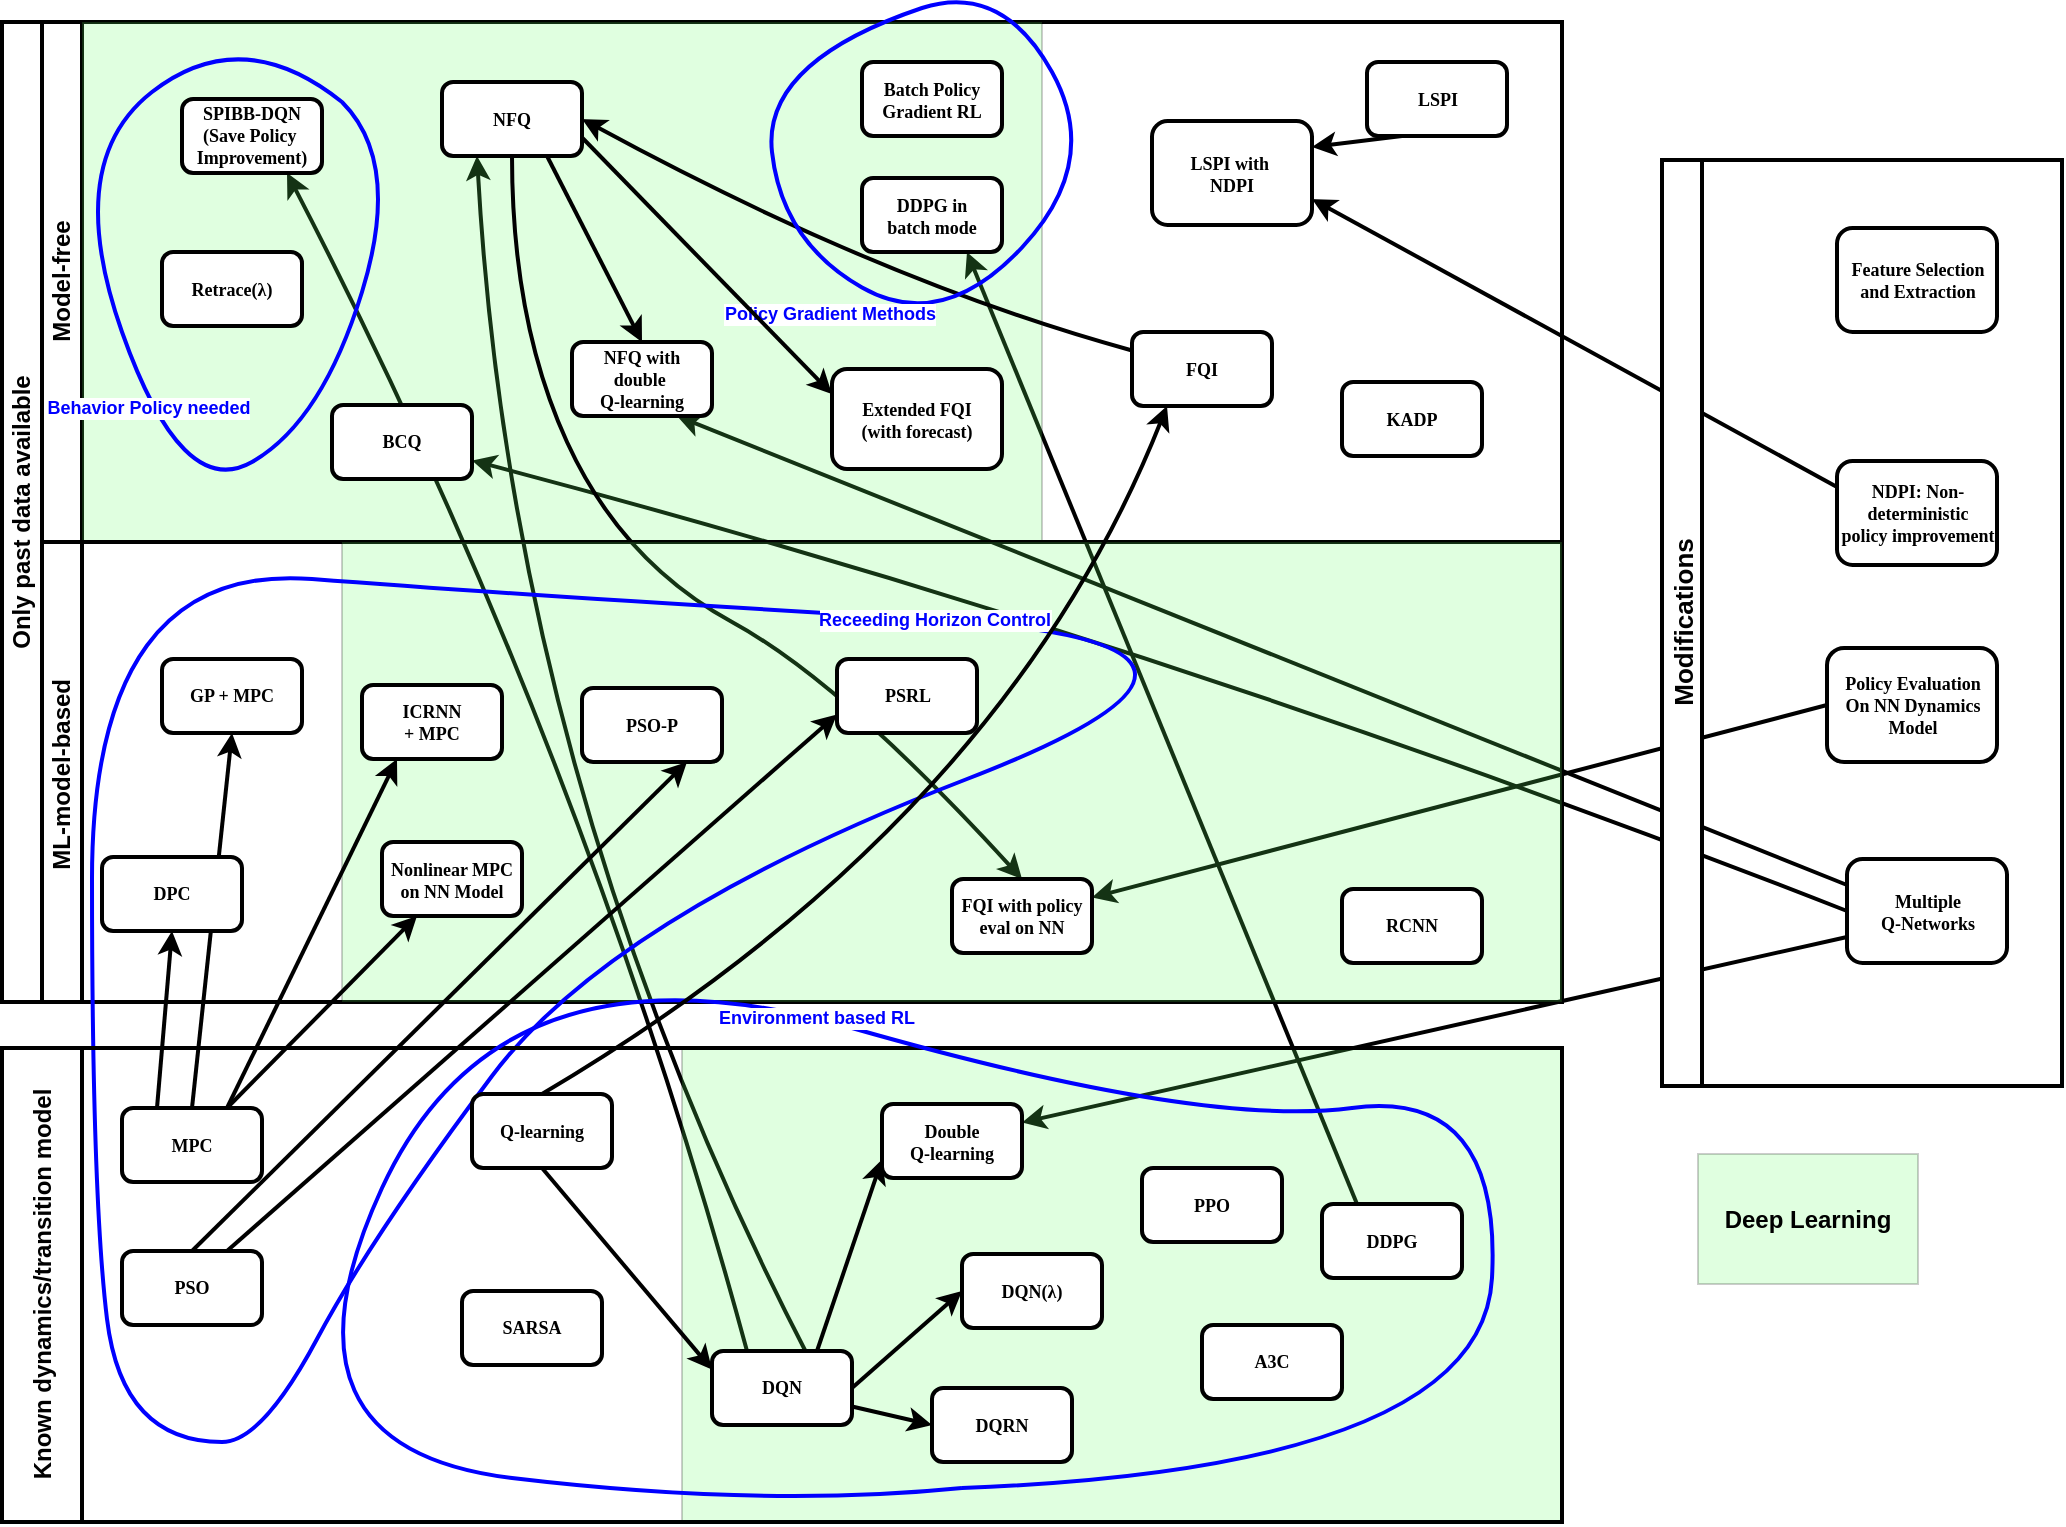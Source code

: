 <mxfile pages="1" version="11.2.1" type="device"><diagram name="Page-1" id="c7488fd3-1785-93aa-aadb-54a6760d102a"><mxGraphModel dx="1422" dy="884" grid="1" gridSize="10" guides="1" tooltips="1" connect="1" arrows="1" fold="1" page="1" pageScale="1" pageWidth="1100" pageHeight="850" background="#ffffff" math="0" shadow="0"><root><mxCell id="0"/><mxCell id="1" parent="0"/><mxCell id="QZUpM9EeNqJXYrGjNQqo-13" value="" style="endArrow=classic;html=1;exitX=0.5;exitY=0;exitDx=0;exitDy=0;entryX=0.5;entryY=1;entryDx=0;entryDy=0;strokeWidth=2;fontSize=9;fontStyle=1" parent="1" source="2b4e8129b02d487f-9" target="QZUpM9EeNqJXYrGjNQqo-12" edge="1"><mxGeometry width="50" height="50" relative="1" as="geometry"><mxPoint x="222.5" y="600" as="sourcePoint"/><mxPoint x="267.5" y="440" as="targetPoint"/></mxGeometry></mxCell><mxCell id="UrzXVg_td5p-aMK04flX-53" value="" style="endArrow=classic;html=1;strokeColor=#000000;strokeWidth=2;exitX=0.25;exitY=0;exitDx=0;exitDy=0;entryX=0.75;entryY=1;entryDx=0;entryDy=0;fontSize=9;fontStyle=1" parent="1" source="UrzXVg_td5p-aMK04flX-2" target="UrzXVg_td5p-aMK04flX-52" edge="1"><mxGeometry width="50" height="50" relative="1" as="geometry"><mxPoint x="90" y="860" as="sourcePoint"/><mxPoint x="140" y="810" as="targetPoint"/></mxGeometry></mxCell><mxCell id="UrzXVg_td5p-aMK04flX-85" value="" style="endArrow=classic;html=1;strokeColor=#000000;strokeWidth=2;fontSize=13;exitX=0;exitY=0.75;exitDx=0;exitDy=0;entryX=1;entryY=0.25;entryDx=0;entryDy=0;" parent="1" source="UrzXVg_td5p-aMK04flX-84" target="augKoII_26qxcyHbp96z-6" edge="1"><mxGeometry width="50" height="50" relative="1" as="geometry"><mxPoint x="100" y="860" as="sourcePoint"/><mxPoint x="150" y="810" as="targetPoint"/></mxGeometry></mxCell><mxCell id="UrzXVg_td5p-aMK04flX-13" value="" style="endArrow=classic;html=1;exitX=0;exitY=0.5;exitDx=0;exitDy=0;entryX=1;entryY=0.75;entryDx=0;entryDy=0;strokeWidth=2;fontSize=9;fontStyle=1;curved=1;" parent="1" source="UrzXVg_td5p-aMK04flX-84" target="UrzXVg_td5p-aMK04flX-10" edge="1"><mxGeometry width="50" height="50" relative="1" as="geometry"><mxPoint x="100" y="860" as="sourcePoint"/><mxPoint x="150" y="810" as="targetPoint"/><Array as="points"><mxPoint x="660" y="380"/></Array></mxGeometry></mxCell><mxCell id="UrzXVg_td5p-aMK04flX-87" value="" style="endArrow=classic;html=1;strokeColor=#000000;strokeWidth=2;fontSize=13;exitX=0;exitY=0.5;exitDx=0;exitDy=0;entryX=1;entryY=0.25;entryDx=0;entryDy=0;" parent="1" source="UrzXVg_td5p-aMK04flX-86" target="UrzXVg_td5p-aMK04flX-56" edge="1"><mxGeometry width="50" height="50" relative="1" as="geometry"><mxPoint x="100" y="860" as="sourcePoint"/><mxPoint x="150" y="810" as="targetPoint"/></mxGeometry></mxCell><mxCell id="UrzXVg_td5p-aMK04flX-82" value="" style="endArrow=classic;html=1;strokeColor=#000000;strokeWidth=2;fontSize=13;exitX=0;exitY=0.25;exitDx=0;exitDy=0;entryX=1;entryY=0.75;entryDx=0;entryDy=0;" parent="1" source="UrzXVg_td5p-aMK04flX-81" target="UrzXVg_td5p-aMK04flX-3" edge="1"><mxGeometry width="50" height="50" relative="1" as="geometry"><mxPoint x="100" y="860" as="sourcePoint"/><mxPoint x="150" y="810" as="targetPoint"/></mxGeometry></mxCell><mxCell id="UrzXVg_td5p-aMK04flX-70" value="" style="endArrow=classic;html=1;strokeColor=#000000;strokeWidth=2;exitX=0;exitY=0.25;exitDx=0;exitDy=0;entryX=0.75;entryY=1;entryDx=0;entryDy=0;fontSize=9;fontStyle=1" parent="1" source="UrzXVg_td5p-aMK04flX-84" target="UrzXVg_td5p-aMK04flX-68" edge="1"><mxGeometry width="50" height="50" relative="1" as="geometry"><mxPoint x="90" y="860" as="sourcePoint"/><mxPoint x="140" y="810" as="targetPoint"/></mxGeometry></mxCell><mxCell id="UrzXVg_td5p-aMK04flX-18" value="" style="endArrow=classic;html=1;exitX=0.25;exitY=0;exitDx=0;exitDy=0;entryX=0.75;entryY=1;entryDx=0;entryDy=0;strokeWidth=2;fontSize=9;fontStyle=1;curved=1;" parent="1" source="UrzXVg_td5p-aMK04flX-89" target="UrzXVg_td5p-aMK04flX-14" edge="1"><mxGeometry width="50" height="50" relative="1" as="geometry"><mxPoint x="452.5" y="700" as="sourcePoint"/><mxPoint x="150" y="810" as="targetPoint"/><Array as="points"><mxPoint x="370" y="430"/></Array></mxGeometry></mxCell><mxCell id="UrzXVg_td5p-aMK04flX-9" value="" style="endArrow=classic;html=1;exitX=0.671;exitY=0.014;exitDx=0;exitDy=0;entryX=0.25;entryY=1;entryDx=0;entryDy=0;strokeWidth=2;fontSize=9;fontStyle=1;exitPerimeter=0;curved=1;" parent="1" source="UrzXVg_td5p-aMK04flX-89" target="UrzXVg_td5p-aMK04flX-7" edge="1"><mxGeometry width="50" height="50" relative="1" as="geometry"><mxPoint x="487.5" y="700" as="sourcePoint"/><mxPoint x="150" y="810" as="targetPoint"/><Array as="points"><mxPoint x="335" y="450"/></Array></mxGeometry></mxCell><mxCell id="2b4e8129b02d487f-1" value="" style="swimlane;html=1;childLayout=stackLayout;horizontal=1;startSize=0;horizontalStack=0;rounded=0;shadow=0;labelBackgroundColor=none;strokeColor=#000000;strokeWidth=2;fillColor=#ffffff;fontFamily=Verdana;fontSize=9;fontColor=#000000;align=center;fontStyle=1" parent="1" vertex="1"><mxGeometry x="100" y="70" width="760" height="490" as="geometry"><mxRectangle x="100" y="70" width="50" height="40" as="alternateBounds"/></mxGeometry></mxCell><mxCell id="2b4e8129b02d487f-2" value="Model-free" style="swimlane;html=1;startSize=20;horizontal=0;strokeWidth=2;fontSize=12;fontStyle=1" parent="2b4e8129b02d487f-1" vertex="1"><mxGeometry width="760" height="260" as="geometry"/></mxCell><mxCell id="QZUpM9EeNqJXYrGjNQqo-22" value="" style="rounded=0;whiteSpace=wrap;html=1;gradientColor=none;fillColor=#66FF66;opacity=20;" parent="2b4e8129b02d487f-2" vertex="1"><mxGeometry x="20" width="480" height="260" as="geometry"/></mxCell><mxCell id="UrzXVg_td5p-aMK04flX-8" value="" style="endArrow=classic;html=1;exitX=0;exitY=0.25;exitDx=0;exitDy=0;entryX=1;entryY=0.5;entryDx=0;entryDy=0;strokeWidth=2;fontSize=9;fontStyle=1;strokeColor=#000000;curved=1;" parent="2b4e8129b02d487f-2" source="UrzXVg_td5p-aMK04flX-5" target="UrzXVg_td5p-aMK04flX-7" edge="1"><mxGeometry width="50" height="50" relative="1" as="geometry"><mxPoint y="770" as="sourcePoint"/><mxPoint x="50" y="720" as="targetPoint"/><Array as="points"><mxPoint x="420" y="130"/></Array></mxGeometry></mxCell><mxCell id="UrzXVg_td5p-aMK04flX-1" value="LSPI" style="rounded=1;whiteSpace=wrap;html=1;shadow=0;labelBackgroundColor=none;strokeColor=#000000;strokeWidth=2;fillColor=#ffffff;fontFamily=Verdana;fontSize=9;fontColor=#000000;align=center;fontStyle=1" parent="2b4e8129b02d487f-2" vertex="1"><mxGeometry x="662.5" y="20" width="70" height="37" as="geometry"/></mxCell><mxCell id="augKoII_26qxcyHbp96z-12" value="KADP" style="rounded=1;whiteSpace=wrap;html=1;shadow=0;labelBackgroundColor=none;strokeColor=#000000;strokeWidth=2;fillColor=#ffffff;fontFamily=Verdana;fontSize=9;fontColor=#000000;align=center;fontStyle=1" parent="2b4e8129b02d487f-2" vertex="1"><mxGeometry x="650" y="180" width="70" height="37" as="geometry"/></mxCell><mxCell id="UrzXVg_td5p-aMK04flX-3" value="LSPI with&amp;nbsp;&lt;br&gt;NDPI" style="rounded=1;whiteSpace=wrap;html=1;shadow=0;labelBackgroundColor=none;strokeColor=#000000;strokeWidth=2;fillColor=#ffffff;fontFamily=Verdana;fontSize=9;fontColor=#000000;align=center;fontStyle=1" parent="2b4e8129b02d487f-2" vertex="1"><mxGeometry x="555" y="49.5" width="80" height="52" as="geometry"/></mxCell><mxCell id="UrzXVg_td5p-aMK04flX-4" value="" style="endArrow=classic;html=1;entryX=1;entryY=0.25;entryDx=0;entryDy=0;exitX=0.25;exitY=1;exitDx=0;exitDy=0;strokeWidth=2;fontSize=9;fontStyle=1" parent="2b4e8129b02d487f-2" source="UrzXVg_td5p-aMK04flX-1" target="UrzXVg_td5p-aMK04flX-3" edge="1"><mxGeometry width="50" height="50" relative="1" as="geometry"><mxPoint x="650" y="80" as="sourcePoint"/><mxPoint x="50" y="720" as="targetPoint"/></mxGeometry></mxCell><mxCell id="UrzXVg_td5p-aMK04flX-5" value="FQI" style="rounded=1;whiteSpace=wrap;html=1;shadow=0;labelBackgroundColor=none;strokeColor=#000000;strokeWidth=2;fillColor=#ffffff;fontFamily=Verdana;fontSize=9;fontColor=#000000;align=center;fontStyle=1" parent="2b4e8129b02d487f-2" vertex="1"><mxGeometry x="545" y="155" width="70" height="37" as="geometry"/></mxCell><mxCell id="UrzXVg_td5p-aMK04flX-7" value="NFQ" style="rounded=1;whiteSpace=wrap;html=1;shadow=0;labelBackgroundColor=none;strokeColor=#000000;strokeWidth=2;fillColor=#ffffff;fontFamily=Verdana;fontSize=9;fontColor=#000000;align=center;fontStyle=1" parent="2b4e8129b02d487f-2" vertex="1"><mxGeometry x="200" y="30" width="70" height="37" as="geometry"/></mxCell><mxCell id="UrzXVg_td5p-aMK04flX-14" value="SPIBB-DQN&lt;br style=&quot;font-size: 9px;&quot;&gt;(Save Policy&amp;nbsp;&lt;br style=&quot;font-size: 9px;&quot;&gt;Improvement)" style="rounded=1;whiteSpace=wrap;html=1;shadow=0;labelBackgroundColor=none;strokeColor=#000000;strokeWidth=2;fillColor=#ffffff;fontFamily=Verdana;fontSize=9;fontColor=#000000;align=center;fontStyle=1" parent="2b4e8129b02d487f-2" vertex="1"><mxGeometry x="70" y="38.5" width="70" height="37" as="geometry"/></mxCell><mxCell id="UrzXVg_td5p-aMK04flX-17" value="Retrace(λ)" style="rounded=1;whiteSpace=wrap;html=1;shadow=0;labelBackgroundColor=none;strokeColor=#000000;strokeWidth=2;fillColor=#ffffff;fontFamily=Verdana;fontSize=9;fontColor=#000000;align=center;fontStyle=1" parent="2b4e8129b02d487f-2" vertex="1"><mxGeometry x="60" y="115" width="70" height="37" as="geometry"/></mxCell><mxCell id="UrzXVg_td5p-aMK04flX-21" value="Batch Policy&lt;br style=&quot;font-size: 9px;&quot;&gt;Gradient RL" style="rounded=1;whiteSpace=wrap;html=1;shadow=0;labelBackgroundColor=none;strokeColor=#000000;strokeWidth=2;fillColor=#ffffff;fontFamily=Verdana;fontSize=9;fontColor=#000000;align=center;fontStyle=1" parent="2b4e8129b02d487f-2" vertex="1"><mxGeometry x="410" y="20" width="70" height="37" as="geometry"/></mxCell><mxCell id="UrzXVg_td5p-aMK04flX-52" value="DDPG in&lt;br style=&quot;font-size: 9px;&quot;&gt;batch mode" style="rounded=1;whiteSpace=wrap;html=1;shadow=0;labelBackgroundColor=none;strokeColor=#000000;strokeWidth=2;fillColor=#ffffff;fontFamily=Verdana;fontSize=9;fontColor=#000000;align=center;fontStyle=1" parent="2b4e8129b02d487f-2" vertex="1"><mxGeometry x="410" y="78" width="70" height="37" as="geometry"/></mxCell><mxCell id="UrzXVg_td5p-aMK04flX-68" value="NFQ with&lt;br style=&quot;font-size: 9px;&quot;&gt;double&amp;nbsp;&lt;br style=&quot;font-size: 9px;&quot;&gt;Q-learning" style="rounded=1;whiteSpace=wrap;html=1;shadow=0;labelBackgroundColor=none;strokeColor=#000000;strokeWidth=2;fillColor=#ffffff;fontFamily=Verdana;fontSize=9;fontColor=#000000;align=center;fontStyle=1" parent="2b4e8129b02d487f-2" vertex="1"><mxGeometry x="265" y="160" width="70" height="37" as="geometry"/></mxCell><mxCell id="UrzXVg_td5p-aMK04flX-69" value="" style="endArrow=classic;html=1;strokeColor=#000000;strokeWidth=2;exitX=0.75;exitY=1;exitDx=0;exitDy=0;entryX=0.5;entryY=0;entryDx=0;entryDy=0;fontSize=9;fontStyle=1" parent="2b4e8129b02d487f-2" source="UrzXVg_td5p-aMK04flX-7" target="UrzXVg_td5p-aMK04flX-68" edge="1"><mxGeometry width="50" height="50" relative="1" as="geometry"><mxPoint x="-10" y="770" as="sourcePoint"/><mxPoint x="40" y="720" as="targetPoint"/></mxGeometry></mxCell><mxCell id="UrzXVg_td5p-aMK04flX-10" value="BCQ" style="rounded=1;whiteSpace=wrap;html=1;shadow=0;labelBackgroundColor=none;strokeColor=#000000;strokeWidth=2;fillColor=#ffffff;fontFamily=Verdana;fontSize=9;fontColor=#000000;align=center;fontStyle=1" parent="2b4e8129b02d487f-2" vertex="1"><mxGeometry x="145" y="191.5" width="70" height="37" as="geometry"/></mxCell><mxCell id="UrzXVg_td5p-aMK04flX-67" value="Policy Gradient Methods" style="endArrow=none;html=1;curved=1;strokeWidth=2;strokeColor=#0000FF;labelPosition=left;verticalLabelPosition=top;align=right;verticalAlign=bottom;fontSize=9;fontStyle=1;fontColor=#0000FF;" parent="2b4e8129b02d487f-2" edge="1"><mxGeometry width="50" height="50" relative="1" as="geometry"><mxPoint x="440" y="-7" as="sourcePoint"/><mxPoint x="440" y="-7" as="targetPoint"/><Array as="points"><mxPoint x="360" y="20"/><mxPoint x="370" y="110"/><mxPoint x="450" y="155.5"/><mxPoint x="530" y="70"/><mxPoint x="480" y="-20"/></Array></mxGeometry></mxCell><mxCell id="UrzXVg_td5p-aMK04flX-54" value="Extended FQI&lt;br style=&quot;font-size: 9px;&quot;&gt;(with forecast)" style="rounded=1;whiteSpace=wrap;html=1;shadow=0;labelBackgroundColor=none;strokeColor=#000000;strokeWidth=2;fillColor=#ffffff;fontFamily=Verdana;fontSize=9;fontColor=#000000;align=center;fontStyle=1" parent="2b4e8129b02d487f-2" vertex="1"><mxGeometry x="395" y="173.5" width="85" height="50" as="geometry"/></mxCell><mxCell id="UrzXVg_td5p-aMK04flX-55" value="" style="endArrow=classic;html=1;strokeColor=#000000;strokeWidth=2;exitX=1;exitY=0.75;exitDx=0;exitDy=0;entryX=0;entryY=0.25;entryDx=0;entryDy=0;fontSize=9;fontStyle=1" parent="2b4e8129b02d487f-2" source="UrzXVg_td5p-aMK04flX-7" target="UrzXVg_td5p-aMK04flX-54" edge="1"><mxGeometry width="50" height="50" relative="1" as="geometry"><mxPoint x="-10" y="790" as="sourcePoint"/><mxPoint x="40" y="740" as="targetPoint"/></mxGeometry></mxCell><mxCell id="UrzXVg_td5p-aMK04flX-57" value="" style="endArrow=classic;html=1;strokeColor=#000000;strokeWidth=2;entryX=0.5;entryY=0;entryDx=0;entryDy=0;exitX=0.5;exitY=1;exitDx=0;exitDy=0;fontSize=9;fontStyle=1;curved=1;" parent="2b4e8129b02d487f-1" source="UrzXVg_td5p-aMK04flX-7" target="UrzXVg_td5p-aMK04flX-56" edge="1"><mxGeometry width="50" height="50" relative="1" as="geometry"><mxPoint x="545" y="270" as="sourcePoint"/><mxPoint x="40" y="740" as="targetPoint"/><Array as="points"><mxPoint x="235" y="150"/><mxPoint x="290" y="270"/><mxPoint x="400" y="330"/></Array></mxGeometry></mxCell><mxCell id="2b4e8129b02d487f-3" value="ML-model-based&amp;nbsp;" style="swimlane;html=1;startSize=20;horizontal=0;strokeWidth=2;fontSize=12;fontStyle=1" parent="2b4e8129b02d487f-1" vertex="1"><mxGeometry y="260" width="760" height="230" as="geometry"/></mxCell><mxCell id="QZUpM9EeNqJXYrGjNQqo-19" value="" style="rounded=0;whiteSpace=wrap;html=1;gradientColor=none;fillColor=#66FF66;opacity=20;" parent="2b4e8129b02d487f-3" vertex="1"><mxGeometry x="150" width="610" height="230" as="geometry"/></mxCell><mxCell id="2b4e8129b02d487f-26" style="edgeStyle=orthogonalEdgeStyle;rounded=0;html=1;labelBackgroundColor=none;startArrow=none;startFill=0;startSize=5;endArrow=classicThin;endFill=1;endSize=5;jettySize=auto;orthogonalLoop=1;strokeColor=#000000;strokeWidth=1;fontFamily=Verdana;fontSize=8;fontColor=#000000;" parent="2b4e8129b02d487f-3" edge="1"><mxGeometry relative="1" as="geometry"><mxPoint x="190" y="68.5" as="sourcePoint"/></mxGeometry></mxCell><mxCell id="augKoII_26qxcyHbp96z-2" value="DPC" style="rounded=1;whiteSpace=wrap;html=1;shadow=0;labelBackgroundColor=none;strokeColor=#000000;strokeWidth=2;fillColor=#ffffff;fontFamily=Verdana;fontSize=9;fontColor=#000000;align=center;fontStyle=1" parent="2b4e8129b02d487f-3" vertex="1"><mxGeometry x="30" y="157.5" width="70" height="37" as="geometry"/></mxCell><mxCell id="2b4e8129b02d487f-14" value="Nonlinear MPC&lt;br style=&quot;font-size: 9px;&quot;&gt;on NN Model" style="rounded=1;whiteSpace=wrap;html=1;shadow=0;labelBackgroundColor=none;strokeColor=#000000;strokeWidth=2;fillColor=#ffffff;fontFamily=Verdana;fontSize=9;fontColor=#000000;align=center;fontStyle=1" parent="2b4e8129b02d487f-3" vertex="1"><mxGeometry x="170" y="150.0" width="70" height="37" as="geometry"/></mxCell><mxCell id="augKoII_26qxcyHbp96z-15" value="ICRNN&lt;br style=&quot;font-size: 9px;&quot;&gt;+ MPC" style="rounded=1;whiteSpace=wrap;html=1;shadow=0;labelBackgroundColor=none;strokeColor=#000000;strokeWidth=2;fillColor=#ffffff;fontFamily=Verdana;fontSize=9;fontColor=#000000;align=center;fontStyle=1" parent="2b4e8129b02d487f-3" vertex="1"><mxGeometry x="160" y="71.5" width="70" height="37" as="geometry"/></mxCell><mxCell id="augKoII_26qxcyHbp96z-18" value="Receeding Horizon Control" style="endArrow=none;html=1;jumpStyle=none;curved=1;strokeColor=#0000FF;strokeWidth=2;fontSize=9;fontStyle=1;labelBackgroundColor=#ffffff;fontColor=#0000FF;" parent="2b4e8129b02d487f-3" edge="1"><mxGeometry width="50" height="50" relative="1" as="geometry"><mxPoint x="90" y="450" as="sourcePoint"/><mxPoint x="90" y="450" as="targetPoint"/><Array as="points"><mxPoint x="40" y="450"/><mxPoint x="25" y="327"/><mxPoint x="25" y="10"/><mxPoint x="245" y="27"/><mxPoint x="640" y="50"/><mxPoint x="285" y="187"/><mxPoint x="165" y="347"/><mxPoint x="110" y="450"/></Array></mxGeometry></mxCell><mxCell id="UrzXVg_td5p-aMK04flX-56" value="FQI with policy eval on NN" style="rounded=1;whiteSpace=wrap;html=1;shadow=0;labelBackgroundColor=none;strokeColor=#000000;strokeWidth=2;fillColor=#ffffff;fontFamily=Verdana;fontSize=9;fontColor=#000000;align=center;fontStyle=1" parent="2b4e8129b02d487f-3" vertex="1"><mxGeometry x="455" y="168.5" width="70" height="37" as="geometry"/></mxCell><mxCell id="UrzXVg_td5p-aMK04flX-62" value="PSO-P" style="rounded=1;whiteSpace=wrap;html=1;shadow=0;labelBackgroundColor=none;strokeColor=#000000;strokeWidth=2;fillColor=#ffffff;fontFamily=Verdana;fontSize=9;fontColor=#000000;align=center;fontStyle=1" parent="2b4e8129b02d487f-3" vertex="1"><mxGeometry x="270" y="73" width="70" height="37" as="geometry"/></mxCell><mxCell id="UrzXVg_td5p-aMK04flX-58" value="PSRL" style="rounded=1;whiteSpace=wrap;html=1;shadow=0;labelBackgroundColor=none;strokeColor=#000000;strokeWidth=2;fillColor=#ffffff;fontFamily=Verdana;fontSize=9;fontColor=#000000;align=center;fontStyle=1" parent="2b4e8129b02d487f-3" vertex="1"><mxGeometry x="397.5" y="58.5" width="70" height="37" as="geometry"/></mxCell><mxCell id="UrzXVg_td5p-aMK04flX-73" value="RCNN" style="rounded=1;whiteSpace=wrap;html=1;shadow=0;labelBackgroundColor=none;strokeColor=#000000;strokeWidth=2;fillColor=#ffffff;fontFamily=Verdana;fontSize=9;fontColor=#000000;align=center;fontStyle=1" parent="2b4e8129b02d487f-3" vertex="1"><mxGeometry x="650" y="173.5" width="70" height="37" as="geometry"/></mxCell><mxCell id="QZUpM9EeNqJXYrGjNQqo-12" value="GP + MPC" style="rounded=1;whiteSpace=wrap;html=1;shadow=0;labelBackgroundColor=none;strokeColor=#000000;strokeWidth=2;fillColor=#ffffff;fontFamily=Verdana;fontSize=9;fontColor=#000000;align=center;fontStyle=1" parent="2b4e8129b02d487f-3" vertex="1"><mxGeometry x="60" y="58.5" width="70" height="37" as="geometry"/></mxCell><mxCell id="UrzXVg_td5p-aMK04flX-19" value="Behavior Policy needed" style="endArrow=none;html=1;curved=1;strokeWidth=2;strokeColor=#0000FF;fontSize=9;fontStyle=1;fontColor=#0000FF;" parent="1" edge="1"><mxGeometry width="50" height="50" relative="1" as="geometry"><mxPoint x="250" y="110" as="sourcePoint"/><mxPoint x="250" y="110" as="targetPoint"/><Array as="points"><mxPoint x="200" y="70"/><mxPoint x="110" y="140"/><mxPoint x="170" y="310"/><mxPoint x="240" y="270"/><mxPoint x="280" y="140"/></Array></mxGeometry></mxCell><mxCell id="UrzXVg_td5p-aMK04flX-75" value="Modifications" style="swimlane;html=1;startSize=20;horizontal=0;strokeWidth=2;fontSize=13;fontStyle=1" parent="1" vertex="1"><mxGeometry x="910" y="139" width="200" height="463" as="geometry"/></mxCell><mxCell id="UrzXVg_td5p-aMK04flX-81" value="NDPI: Non-deterministic&lt;br style=&quot;font-size: 9px&quot;&gt;policy improvement" style="rounded=1;whiteSpace=wrap;html=1;shadow=0;labelBackgroundColor=none;strokeColor=#000000;strokeWidth=2;fillColor=#ffffff;fontFamily=Verdana;fontSize=9;fontColor=#000000;align=center;fontStyle=1" parent="UrzXVg_td5p-aMK04flX-75" vertex="1"><mxGeometry x="87.5" y="150.5" width="80" height="52" as="geometry"/></mxCell><mxCell id="UrzXVg_td5p-aMK04flX-84" value="Multiple&lt;br&gt;Q-Networks" style="rounded=1;whiteSpace=wrap;html=1;shadow=0;labelBackgroundColor=none;strokeColor=#000000;strokeWidth=2;fillColor=#ffffff;fontFamily=Verdana;fontSize=9;fontColor=#000000;align=center;fontStyle=1" parent="UrzXVg_td5p-aMK04flX-75" vertex="1"><mxGeometry x="92.5" y="349.5" width="80" height="52" as="geometry"/></mxCell><mxCell id="UrzXVg_td5p-aMK04flX-86" value="Policy Evaluation&lt;br&gt;On NN Dynamics Model" style="rounded=1;whiteSpace=wrap;html=1;shadow=0;labelBackgroundColor=none;strokeColor=#000000;strokeWidth=2;fillColor=#ffffff;fontFamily=Verdana;fontSize=9;fontColor=#000000;align=center;fontStyle=1" parent="UrzXVg_td5p-aMK04flX-75" vertex="1"><mxGeometry x="82.5" y="244" width="85" height="57" as="geometry"/></mxCell><mxCell id="UrzXVg_td5p-aMK04flX-88" value="Feature Selection and Extraction" style="rounded=1;whiteSpace=wrap;html=1;shadow=0;labelBackgroundColor=none;strokeColor=#000000;strokeWidth=2;fillColor=#ffffff;fontFamily=Verdana;fontSize=9;fontColor=#000000;align=center;fontStyle=1" parent="UrzXVg_td5p-aMK04flX-75" vertex="1"><mxGeometry x="87.5" y="34" width="80" height="52" as="geometry"/></mxCell><mxCell id="QZUpM9EeNqJXYrGjNQqo-24" value="Deep Learning" style="rounded=0;whiteSpace=wrap;html=1;gradientColor=none;fillColor=#66FF66;opacity=20;fontStyle=1" parent="1" vertex="1"><mxGeometry x="928" y="636" width="110" height="65" as="geometry"/></mxCell><mxCell id="QZUpM9EeNqJXYrGjNQqo-21" value="" style="rounded=0;whiteSpace=wrap;html=1;gradientColor=none;fillColor=#66FF66;opacity=20;" parent="1" vertex="1"><mxGeometry x="420" y="583" width="440" height="237" as="geometry"/></mxCell><mxCell id="2b4e8129b02d487f-4" value="Known dynamics/transition model" style="swimlane;html=1;startSize=40;horizontal=0;strokeWidth=2;fontSize=12;fontStyle=1" parent="1" vertex="1"><mxGeometry x="80" y="583" width="780" height="237" as="geometry"/></mxCell><mxCell id="2b4e8129b02d487f-9" value="MPC" style="rounded=1;whiteSpace=wrap;html=1;shadow=0;labelBackgroundColor=none;strokeColor=#000000;strokeWidth=2;fillColor=#ffffff;fontFamily=Verdana;fontSize=9;fontColor=#000000;align=center;fontStyle=1" parent="2b4e8129b02d487f-4" vertex="1"><mxGeometry x="60" y="30" width="70" height="37" as="geometry"/></mxCell><mxCell id="augKoII_26qxcyHbp96z-7" value="Q-learning" style="rounded=1;whiteSpace=wrap;html=1;shadow=0;labelBackgroundColor=none;strokeColor=#000000;strokeWidth=2;fillColor=#ffffff;fontFamily=Verdana;fontSize=9;fontColor=#000000;align=center;fontStyle=1" parent="2b4e8129b02d487f-4" vertex="1"><mxGeometry x="235" y="23" width="70" height="37" as="geometry"/></mxCell><mxCell id="augKoII_26qxcyHbp96z-5" value="DQN(λ)" style="rounded=1;whiteSpace=wrap;html=1;shadow=0;labelBackgroundColor=none;strokeColor=#000000;strokeWidth=2;fillColor=#ffffff;fontFamily=Verdana;fontSize=9;fontColor=#000000;align=center;fontStyle=1" parent="2b4e8129b02d487f-4" vertex="1"><mxGeometry x="480" y="103.0" width="70" height="37" as="geometry"/></mxCell><mxCell id="augKoII_26qxcyHbp96z-6" value="Double&lt;br style=&quot;font-size: 9px;&quot;&gt;Q-learning" style="rounded=1;whiteSpace=wrap;html=1;shadow=0;labelBackgroundColor=none;strokeColor=#000000;strokeWidth=2;fillColor=#ffffff;fontFamily=Verdana;fontSize=9;fontColor=#000000;align=center;fontStyle=1" parent="2b4e8129b02d487f-4" vertex="1"><mxGeometry x="440" y="28" width="70" height="37" as="geometry"/></mxCell><mxCell id="UrzXVg_td5p-aMK04flX-63" value="PSO" style="rounded=1;whiteSpace=wrap;html=1;shadow=0;labelBackgroundColor=none;strokeColor=#000000;strokeWidth=2;fillColor=#ffffff;fontFamily=Verdana;fontSize=9;fontColor=#000000;align=center;fontStyle=1" parent="2b4e8129b02d487f-4" vertex="1"><mxGeometry x="60" y="101.5" width="70" height="37" as="geometry"/></mxCell><mxCell id="UrzXVg_td5p-aMK04flX-72" value="Environment based RL" style="endArrow=none;html=1;strokeColor=#0000FF;strokeWidth=2;curved=1;fontSize=9;fontStyle=1;fontColor=#0000FF;" parent="2b4e8129b02d487f-4" edge="1"><mxGeometry width="50" height="50" relative="1" as="geometry"><mxPoint x="480" y="220" as="sourcePoint"/><mxPoint x="480" y="220" as="targetPoint"/><Array as="points"><mxPoint x="380" y="230"/><mxPoint x="130" y="200"/><mxPoint x="250" y="-60"/><mxPoint x="600" y="40"/><mxPoint x="750" y="20"/><mxPoint x="740" y="210"/></Array></mxGeometry></mxCell><mxCell id="UrzXVg_td5p-aMK04flX-94" value="DQRN" style="rounded=1;whiteSpace=wrap;html=1;shadow=0;labelBackgroundColor=none;strokeColor=#000000;strokeWidth=2;fillColor=#ffffff;fontFamily=Verdana;fontSize=9;fontColor=#000000;align=center;fontStyle=1" parent="2b4e8129b02d487f-4" vertex="1"><mxGeometry x="465" y="170" width="70" height="37" as="geometry"/></mxCell><mxCell id="augKoII_26qxcyHbp96z-14" value="" style="endArrow=classic;html=1;exitX=0.75;exitY=0;exitDx=0;exitDy=0;entryX=0.25;entryY=1;entryDx=0;entryDy=0;strokeWidth=2;fontSize=9;fontStyle=1" parent="1" source="2b4e8129b02d487f-9" target="2b4e8129b02d487f-14" edge="1"><mxGeometry width="50" height="50" relative="1" as="geometry"><mxPoint x="100" y="860" as="sourcePoint"/><mxPoint x="150" y="810" as="targetPoint"/></mxGeometry></mxCell><mxCell id="augKoII_26qxcyHbp96z-16" value="" style="endArrow=classic;html=1;exitX=0.75;exitY=0;exitDx=0;exitDy=0;entryX=0.25;entryY=1;entryDx=0;entryDy=0;strokeWidth=2;fontSize=9;fontStyle=1" parent="1" source="2b4e8129b02d487f-9" target="augKoII_26qxcyHbp96z-15" edge="1"><mxGeometry width="50" height="50" relative="1" as="geometry"><mxPoint x="100" y="860" as="sourcePoint"/><mxPoint x="150" y="810" as="targetPoint"/></mxGeometry></mxCell><mxCell id="UrzXVg_td5p-aMK04flX-2" value="DDPG" style="rounded=1;whiteSpace=wrap;html=1;shadow=0;labelBackgroundColor=none;strokeColor=#000000;strokeWidth=2;fillColor=#ffffff;fontFamily=Verdana;fontSize=9;fontColor=#000000;align=center;fontStyle=1" parent="1" vertex="1"><mxGeometry x="740" y="661" width="70" height="37" as="geometry"/></mxCell><mxCell id="augKoII_26qxcyHbp96z-3" value="" style="endArrow=classic;html=1;exitX=0.25;exitY=0;exitDx=0;exitDy=0;entryX=0.5;entryY=1;entryDx=0;entryDy=0;strokeWidth=2;fontSize=9;fontStyle=1" parent="1" source="2b4e8129b02d487f-9" target="augKoII_26qxcyHbp96z-2" edge="1"><mxGeometry width="50" height="50" relative="1" as="geometry"><mxPoint x="100" y="860" as="sourcePoint"/><mxPoint x="150" y="810" as="targetPoint"/></mxGeometry></mxCell><mxCell id="augKoII_26qxcyHbp96z-8" value="" style="endArrow=classic;html=1;exitX=0.5;exitY=1;exitDx=0;exitDy=0;entryX=0;entryY=0.25;entryDx=0;entryDy=0;strokeWidth=2;fontSize=9;fontStyle=1" parent="1" source="augKoII_26qxcyHbp96z-7" target="UrzXVg_td5p-aMK04flX-89" edge="1"><mxGeometry width="50" height="50" relative="1" as="geometry"><mxPoint x="100" y="883" as="sourcePoint"/><mxPoint x="470" y="723" as="targetPoint"/></mxGeometry></mxCell><mxCell id="augKoII_26qxcyHbp96z-9" value="" style="endArrow=classic;html=1;exitX=1;exitY=0.5;exitDx=0;exitDy=0;entryX=0;entryY=0.5;entryDx=0;entryDy=0;strokeWidth=2;fontSize=9;fontStyle=1" parent="1" source="UrzXVg_td5p-aMK04flX-89" target="augKoII_26qxcyHbp96z-5" edge="1"><mxGeometry width="50" height="50" relative="1" as="geometry"><mxPoint x="505" y="741.5" as="sourcePoint"/><mxPoint x="150" y="833" as="targetPoint"/></mxGeometry></mxCell><mxCell id="UrzXVg_td5p-aMK04flX-6" value="" style="endArrow=classic;html=1;exitX=0.5;exitY=0;exitDx=0;exitDy=0;entryX=0.25;entryY=1;entryDx=0;entryDy=0;strokeWidth=2;fontSize=9;fontStyle=1;curved=1;" parent="1" source="augKoII_26qxcyHbp96z-7" target="UrzXVg_td5p-aMK04flX-5" edge="1"><mxGeometry width="50" height="50" relative="1" as="geometry"><mxPoint x="100" y="860" as="sourcePoint"/><mxPoint x="150" y="810" as="targetPoint"/><Array as="points"><mxPoint x="580" y="470"/></Array></mxGeometry></mxCell><mxCell id="augKoII_26qxcyHbp96z-11" value="" style="endArrow=classic;html=1;exitX=0.75;exitY=0;exitDx=0;exitDy=0;entryX=0;entryY=0.75;entryDx=0;entryDy=0;strokeWidth=2;fontSize=9;fontStyle=1" parent="1" source="UrzXVg_td5p-aMK04flX-89" target="augKoII_26qxcyHbp96z-6" edge="1"><mxGeometry width="50" height="50" relative="1" as="geometry"><mxPoint x="505" y="732.25" as="sourcePoint"/><mxPoint x="150" y="833" as="targetPoint"/></mxGeometry></mxCell><mxCell id="UrzXVg_td5p-aMK04flX-64" value="" style="endArrow=classic;html=1;strokeColor=#000000;strokeWidth=2;exitX=0.75;exitY=0;exitDx=0;exitDy=0;entryX=0;entryY=0.75;entryDx=0;entryDy=0;fontSize=9;fontStyle=1" parent="1" source="UrzXVg_td5p-aMK04flX-63" target="UrzXVg_td5p-aMK04flX-58" edge="1"><mxGeometry width="50" height="50" relative="1" as="geometry"><mxPoint x="90" y="860" as="sourcePoint"/><mxPoint x="140" y="810" as="targetPoint"/></mxGeometry></mxCell><mxCell id="UrzXVg_td5p-aMK04flX-89" value="DQN" style="rounded=1;whiteSpace=wrap;html=1;shadow=0;labelBackgroundColor=none;strokeColor=#000000;strokeWidth=2;fillColor=#ffffff;fontFamily=Verdana;fontSize=9;fontColor=#000000;align=center;fontStyle=1" parent="1" vertex="1"><mxGeometry x="435" y="734.5" width="70" height="37" as="geometry"/></mxCell><mxCell id="UrzXVg_td5p-aMK04flX-65" value="" style="endArrow=classic;html=1;strokeColor=#000000;strokeWidth=2;exitX=0.5;exitY=0;exitDx=0;exitDy=0;entryX=0.75;entryY=1;entryDx=0;entryDy=0;fontSize=9;fontStyle=1" parent="1" source="UrzXVg_td5p-aMK04flX-63" target="UrzXVg_td5p-aMK04flX-62" edge="1"><mxGeometry width="50" height="50" relative="1" as="geometry"><mxPoint x="90" y="860" as="sourcePoint"/><mxPoint x="140" y="810" as="targetPoint"/></mxGeometry></mxCell><mxCell id="UrzXVg_td5p-aMK04flX-90" value="SARSA" style="rounded=1;whiteSpace=wrap;html=1;shadow=0;labelBackgroundColor=none;strokeColor=#000000;strokeWidth=2;fillColor=#ffffff;fontFamily=Verdana;fontSize=9;fontColor=#000000;align=center;fontStyle=1" parent="1" vertex="1"><mxGeometry x="310" y="704.5" width="70" height="37" as="geometry"/></mxCell><mxCell id="UrzXVg_td5p-aMK04flX-91" value="PPO" style="rounded=1;whiteSpace=wrap;html=1;shadow=0;labelBackgroundColor=none;strokeColor=#000000;strokeWidth=2;fillColor=#ffffff;fontFamily=Verdana;fontSize=9;fontColor=#000000;align=center;fontStyle=1" parent="1" vertex="1"><mxGeometry x="650" y="643" width="70" height="37" as="geometry"/></mxCell><mxCell id="UrzXVg_td5p-aMK04flX-92" value="A3C" style="rounded=1;whiteSpace=wrap;html=1;shadow=0;labelBackgroundColor=none;strokeColor=#000000;strokeWidth=2;fillColor=#ffffff;fontFamily=Verdana;fontSize=9;fontColor=#000000;align=center;fontStyle=1" parent="1" vertex="1"><mxGeometry x="680" y="721.5" width="70" height="37" as="geometry"/></mxCell><mxCell id="UrzXVg_td5p-aMK04flX-140" value="" style="endArrow=classic;html=1;strokeColor=#000000;strokeWidth=2;fontSize=13;exitX=1;exitY=0.75;exitDx=0;exitDy=0;entryX=0;entryY=0.5;entryDx=0;entryDy=0;" parent="1" source="UrzXVg_td5p-aMK04flX-89" target="UrzXVg_td5p-aMK04flX-94" edge="1"><mxGeometry width="50" height="50" relative="1" as="geometry"><mxPoint x="100" y="883" as="sourcePoint"/><mxPoint x="150" y="833" as="targetPoint"/></mxGeometry></mxCell><mxCell id="QZUpM9EeNqJXYrGjNQqo-25" value="&lt;b&gt;Only past data available&lt;/b&gt;" style="rounded=0;whiteSpace=wrap;html=1;fillColor=none;gradientColor=none;strokeWidth=2;horizontal=0;" parent="1" vertex="1"><mxGeometry x="80" y="70" width="20" height="490" as="geometry"/></mxCell></root></mxGraphModel></diagram></mxfile>